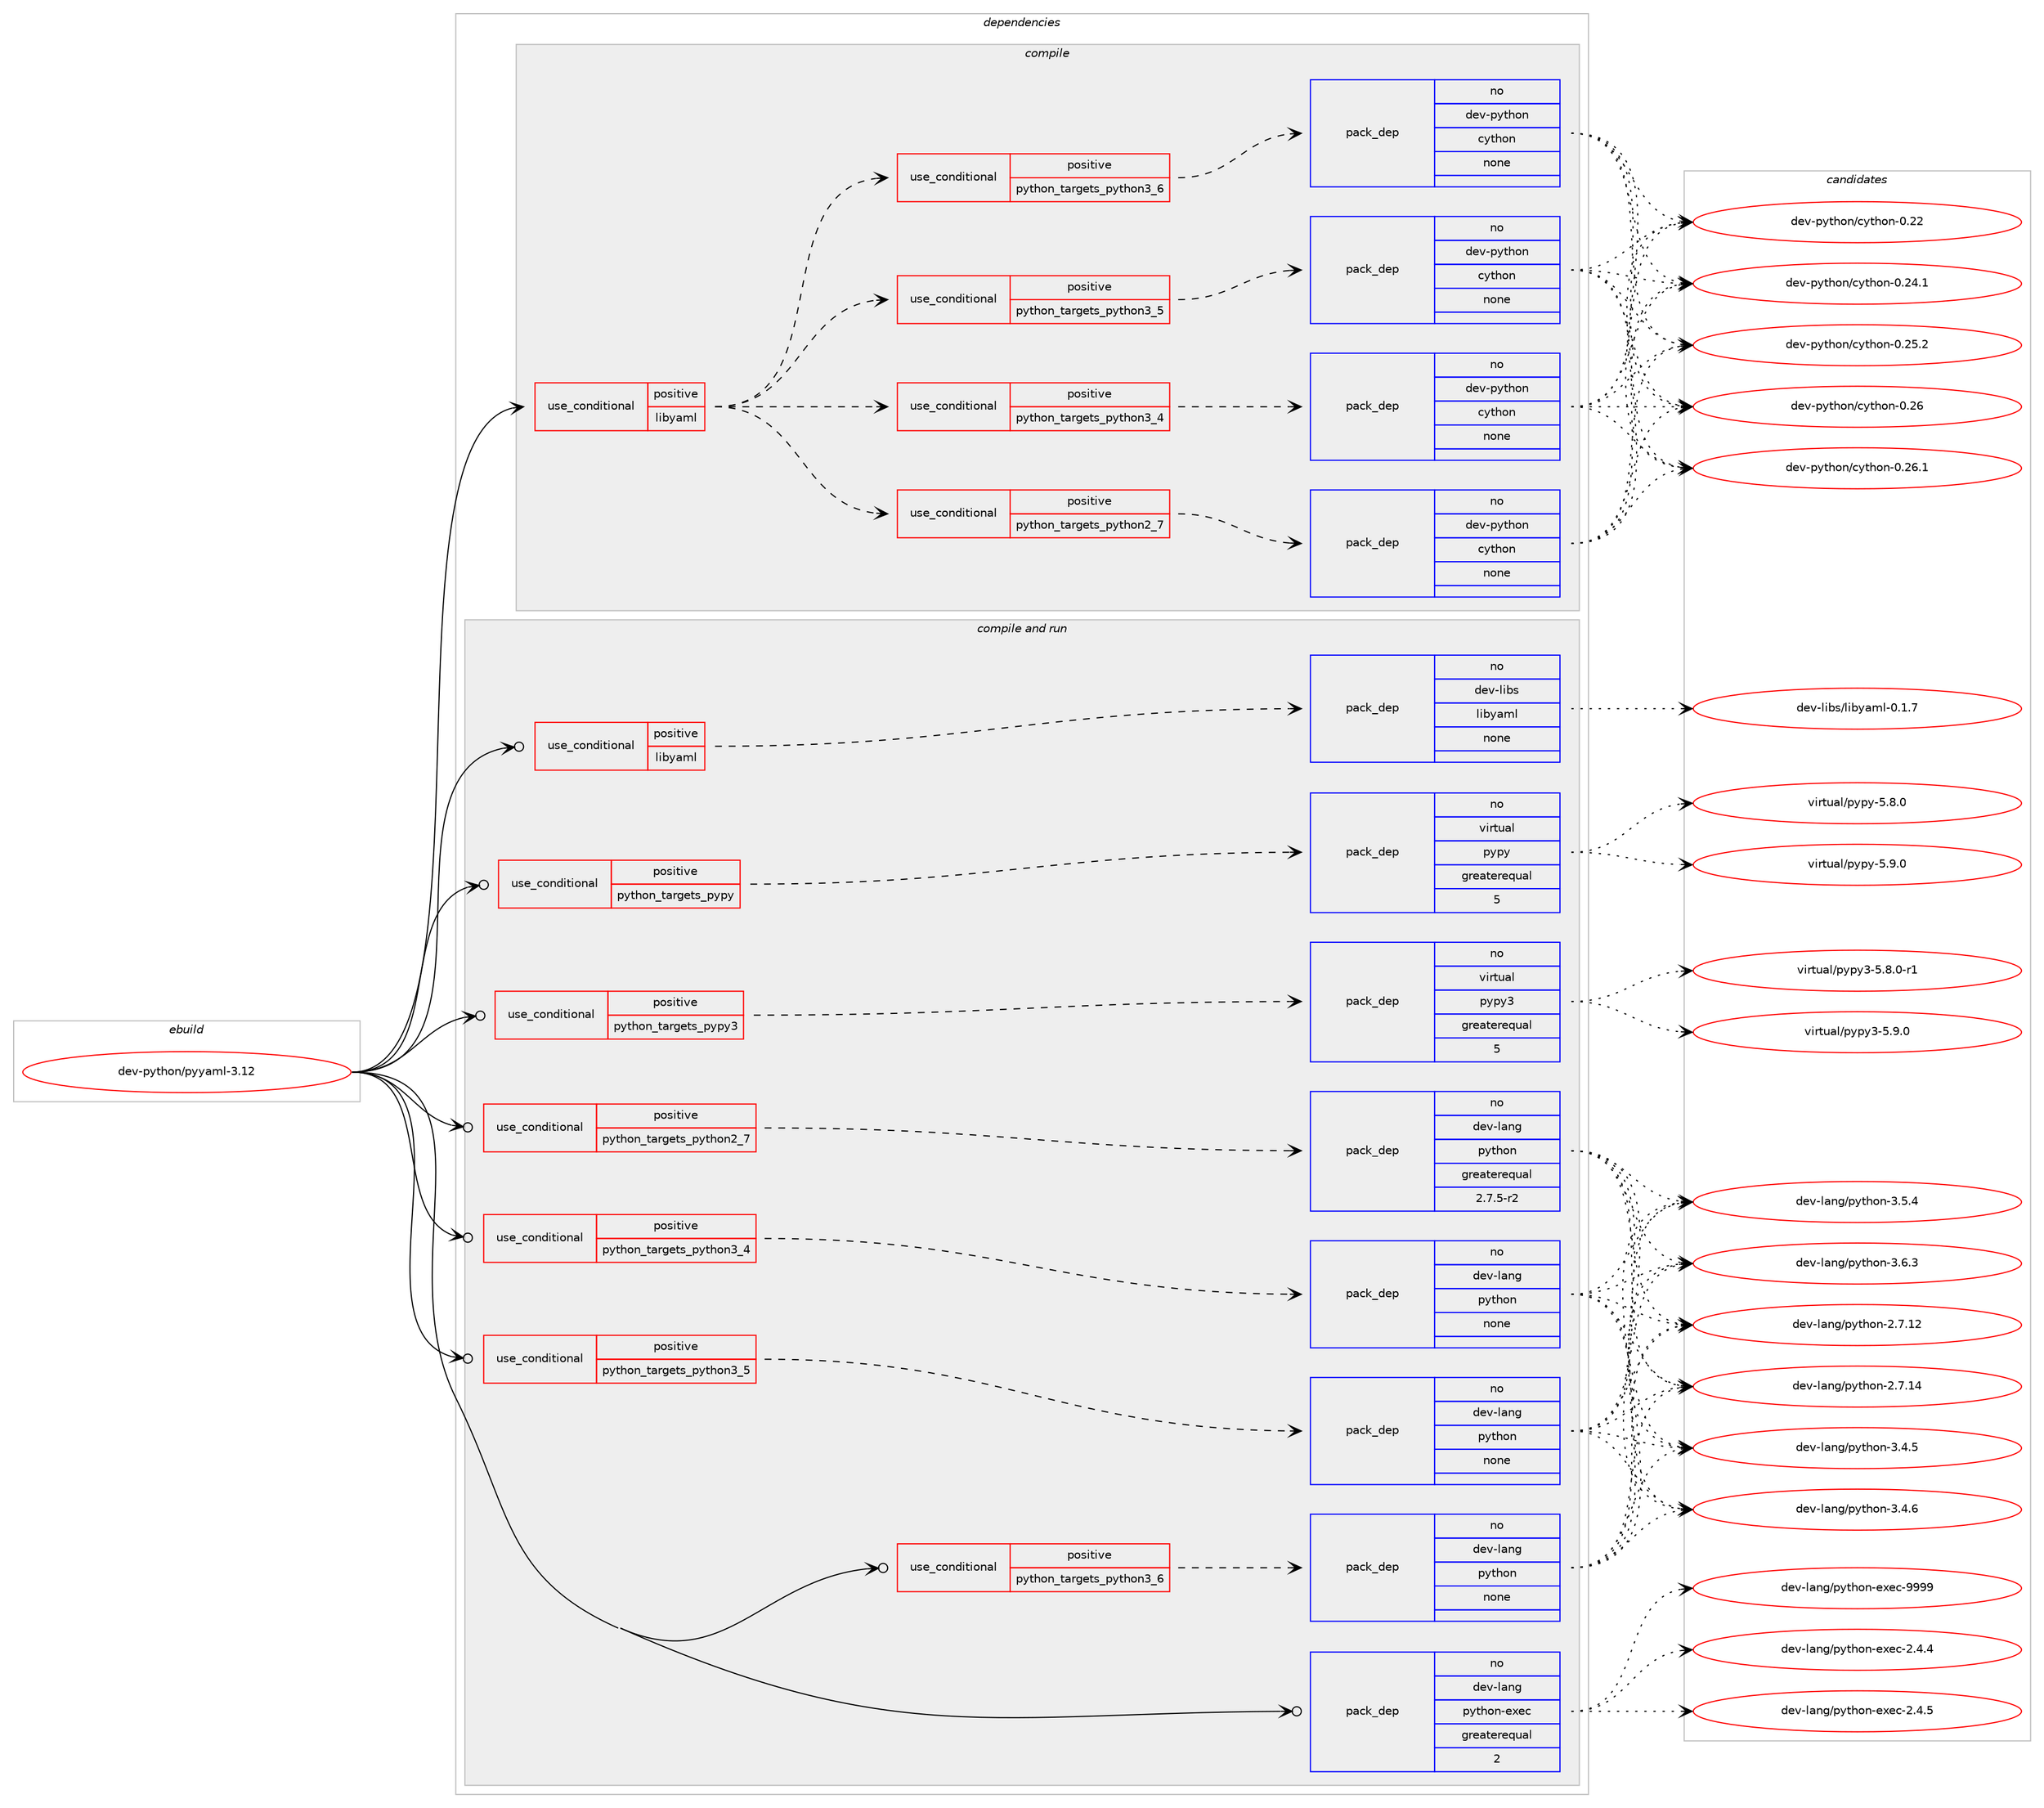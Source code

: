 digraph prolog {

# *************
# Graph options
# *************

newrank=true;
concentrate=true;
compound=true;
graph [rankdir=LR,fontname=Helvetica,fontsize=10,ranksep=1.5];#, ranksep=2.5, nodesep=0.2];
edge  [arrowhead=vee];
node  [fontname=Helvetica,fontsize=10];

# **********
# The ebuild
# **********

subgraph cluster_leftcol {
color=gray;
rank=same;
label=<<i>ebuild</i>>;
id [label="dev-python/pyyaml-3.12", color=red, width=4, href="../dev-python/pyyaml-3.12.svg"];
}

# ****************
# The dependencies
# ****************

subgraph cluster_midcol {
color=gray;
label=<<i>dependencies</i>>;
subgraph cluster_compile {
fillcolor="#eeeeee";
style=filled;
label=<<i>compile</i>>;
subgraph cond40628 {
dependency184241 [label=<<TABLE BORDER="0" CELLBORDER="1" CELLSPACING="0" CELLPADDING="4"><TR><TD ROWSPAN="3" CELLPADDING="10">use_conditional</TD></TR><TR><TD>positive</TD></TR><TR><TD>libyaml</TD></TR></TABLE>>, shape=none, color=red];
subgraph cond40629 {
dependency184242 [label=<<TABLE BORDER="0" CELLBORDER="1" CELLSPACING="0" CELLPADDING="4"><TR><TD ROWSPAN="3" CELLPADDING="10">use_conditional</TD></TR><TR><TD>positive</TD></TR><TR><TD>python_targets_python2_7</TD></TR></TABLE>>, shape=none, color=red];
subgraph pack139662 {
dependency184243 [label=<<TABLE BORDER="0" CELLBORDER="1" CELLSPACING="0" CELLPADDING="4" WIDTH="220"><TR><TD ROWSPAN="6" CELLPADDING="30">pack_dep</TD></TR><TR><TD WIDTH="110">no</TD></TR><TR><TD>dev-python</TD></TR><TR><TD>cython</TD></TR><TR><TD>none</TD></TR><TR><TD></TD></TR></TABLE>>, shape=none, color=blue];
}
dependency184242:e -> dependency184243:w [weight=20,style="dashed",arrowhead="vee"];
}
dependency184241:e -> dependency184242:w [weight=20,style="dashed",arrowhead="vee"];
subgraph cond40630 {
dependency184244 [label=<<TABLE BORDER="0" CELLBORDER="1" CELLSPACING="0" CELLPADDING="4"><TR><TD ROWSPAN="3" CELLPADDING="10">use_conditional</TD></TR><TR><TD>positive</TD></TR><TR><TD>python_targets_python3_4</TD></TR></TABLE>>, shape=none, color=red];
subgraph pack139663 {
dependency184245 [label=<<TABLE BORDER="0" CELLBORDER="1" CELLSPACING="0" CELLPADDING="4" WIDTH="220"><TR><TD ROWSPAN="6" CELLPADDING="30">pack_dep</TD></TR><TR><TD WIDTH="110">no</TD></TR><TR><TD>dev-python</TD></TR><TR><TD>cython</TD></TR><TR><TD>none</TD></TR><TR><TD></TD></TR></TABLE>>, shape=none, color=blue];
}
dependency184244:e -> dependency184245:w [weight=20,style="dashed",arrowhead="vee"];
}
dependency184241:e -> dependency184244:w [weight=20,style="dashed",arrowhead="vee"];
subgraph cond40631 {
dependency184246 [label=<<TABLE BORDER="0" CELLBORDER="1" CELLSPACING="0" CELLPADDING="4"><TR><TD ROWSPAN="3" CELLPADDING="10">use_conditional</TD></TR><TR><TD>positive</TD></TR><TR><TD>python_targets_python3_5</TD></TR></TABLE>>, shape=none, color=red];
subgraph pack139664 {
dependency184247 [label=<<TABLE BORDER="0" CELLBORDER="1" CELLSPACING="0" CELLPADDING="4" WIDTH="220"><TR><TD ROWSPAN="6" CELLPADDING="30">pack_dep</TD></TR><TR><TD WIDTH="110">no</TD></TR><TR><TD>dev-python</TD></TR><TR><TD>cython</TD></TR><TR><TD>none</TD></TR><TR><TD></TD></TR></TABLE>>, shape=none, color=blue];
}
dependency184246:e -> dependency184247:w [weight=20,style="dashed",arrowhead="vee"];
}
dependency184241:e -> dependency184246:w [weight=20,style="dashed",arrowhead="vee"];
subgraph cond40632 {
dependency184248 [label=<<TABLE BORDER="0" CELLBORDER="1" CELLSPACING="0" CELLPADDING="4"><TR><TD ROWSPAN="3" CELLPADDING="10">use_conditional</TD></TR><TR><TD>positive</TD></TR><TR><TD>python_targets_python3_6</TD></TR></TABLE>>, shape=none, color=red];
subgraph pack139665 {
dependency184249 [label=<<TABLE BORDER="0" CELLBORDER="1" CELLSPACING="0" CELLPADDING="4" WIDTH="220"><TR><TD ROWSPAN="6" CELLPADDING="30">pack_dep</TD></TR><TR><TD WIDTH="110">no</TD></TR><TR><TD>dev-python</TD></TR><TR><TD>cython</TD></TR><TR><TD>none</TD></TR><TR><TD></TD></TR></TABLE>>, shape=none, color=blue];
}
dependency184248:e -> dependency184249:w [weight=20,style="dashed",arrowhead="vee"];
}
dependency184241:e -> dependency184248:w [weight=20,style="dashed",arrowhead="vee"];
}
id:e -> dependency184241:w [weight=20,style="solid",arrowhead="vee"];
}
subgraph cluster_compileandrun {
fillcolor="#eeeeee";
style=filled;
label=<<i>compile and run</i>>;
subgraph cond40633 {
dependency184250 [label=<<TABLE BORDER="0" CELLBORDER="1" CELLSPACING="0" CELLPADDING="4"><TR><TD ROWSPAN="3" CELLPADDING="10">use_conditional</TD></TR><TR><TD>positive</TD></TR><TR><TD>libyaml</TD></TR></TABLE>>, shape=none, color=red];
subgraph pack139666 {
dependency184251 [label=<<TABLE BORDER="0" CELLBORDER="1" CELLSPACING="0" CELLPADDING="4" WIDTH="220"><TR><TD ROWSPAN="6" CELLPADDING="30">pack_dep</TD></TR><TR><TD WIDTH="110">no</TD></TR><TR><TD>dev-libs</TD></TR><TR><TD>libyaml</TD></TR><TR><TD>none</TD></TR><TR><TD></TD></TR></TABLE>>, shape=none, color=blue];
}
dependency184250:e -> dependency184251:w [weight=20,style="dashed",arrowhead="vee"];
}
id:e -> dependency184250:w [weight=20,style="solid",arrowhead="odotvee"];
subgraph cond40634 {
dependency184252 [label=<<TABLE BORDER="0" CELLBORDER="1" CELLSPACING="0" CELLPADDING="4"><TR><TD ROWSPAN="3" CELLPADDING="10">use_conditional</TD></TR><TR><TD>positive</TD></TR><TR><TD>python_targets_pypy</TD></TR></TABLE>>, shape=none, color=red];
subgraph pack139667 {
dependency184253 [label=<<TABLE BORDER="0" CELLBORDER="1" CELLSPACING="0" CELLPADDING="4" WIDTH="220"><TR><TD ROWSPAN="6" CELLPADDING="30">pack_dep</TD></TR><TR><TD WIDTH="110">no</TD></TR><TR><TD>virtual</TD></TR><TR><TD>pypy</TD></TR><TR><TD>greaterequal</TD></TR><TR><TD>5</TD></TR></TABLE>>, shape=none, color=blue];
}
dependency184252:e -> dependency184253:w [weight=20,style="dashed",arrowhead="vee"];
}
id:e -> dependency184252:w [weight=20,style="solid",arrowhead="odotvee"];
subgraph cond40635 {
dependency184254 [label=<<TABLE BORDER="0" CELLBORDER="1" CELLSPACING="0" CELLPADDING="4"><TR><TD ROWSPAN="3" CELLPADDING="10">use_conditional</TD></TR><TR><TD>positive</TD></TR><TR><TD>python_targets_pypy3</TD></TR></TABLE>>, shape=none, color=red];
subgraph pack139668 {
dependency184255 [label=<<TABLE BORDER="0" CELLBORDER="1" CELLSPACING="0" CELLPADDING="4" WIDTH="220"><TR><TD ROWSPAN="6" CELLPADDING="30">pack_dep</TD></TR><TR><TD WIDTH="110">no</TD></TR><TR><TD>virtual</TD></TR><TR><TD>pypy3</TD></TR><TR><TD>greaterequal</TD></TR><TR><TD>5</TD></TR></TABLE>>, shape=none, color=blue];
}
dependency184254:e -> dependency184255:w [weight=20,style="dashed",arrowhead="vee"];
}
id:e -> dependency184254:w [weight=20,style="solid",arrowhead="odotvee"];
subgraph cond40636 {
dependency184256 [label=<<TABLE BORDER="0" CELLBORDER="1" CELLSPACING="0" CELLPADDING="4"><TR><TD ROWSPAN="3" CELLPADDING="10">use_conditional</TD></TR><TR><TD>positive</TD></TR><TR><TD>python_targets_python2_7</TD></TR></TABLE>>, shape=none, color=red];
subgraph pack139669 {
dependency184257 [label=<<TABLE BORDER="0" CELLBORDER="1" CELLSPACING="0" CELLPADDING="4" WIDTH="220"><TR><TD ROWSPAN="6" CELLPADDING="30">pack_dep</TD></TR><TR><TD WIDTH="110">no</TD></TR><TR><TD>dev-lang</TD></TR><TR><TD>python</TD></TR><TR><TD>greaterequal</TD></TR><TR><TD>2.7.5-r2</TD></TR></TABLE>>, shape=none, color=blue];
}
dependency184256:e -> dependency184257:w [weight=20,style="dashed",arrowhead="vee"];
}
id:e -> dependency184256:w [weight=20,style="solid",arrowhead="odotvee"];
subgraph cond40637 {
dependency184258 [label=<<TABLE BORDER="0" CELLBORDER="1" CELLSPACING="0" CELLPADDING="4"><TR><TD ROWSPAN="3" CELLPADDING="10">use_conditional</TD></TR><TR><TD>positive</TD></TR><TR><TD>python_targets_python3_4</TD></TR></TABLE>>, shape=none, color=red];
subgraph pack139670 {
dependency184259 [label=<<TABLE BORDER="0" CELLBORDER="1" CELLSPACING="0" CELLPADDING="4" WIDTH="220"><TR><TD ROWSPAN="6" CELLPADDING="30">pack_dep</TD></TR><TR><TD WIDTH="110">no</TD></TR><TR><TD>dev-lang</TD></TR><TR><TD>python</TD></TR><TR><TD>none</TD></TR><TR><TD></TD></TR></TABLE>>, shape=none, color=blue];
}
dependency184258:e -> dependency184259:w [weight=20,style="dashed",arrowhead="vee"];
}
id:e -> dependency184258:w [weight=20,style="solid",arrowhead="odotvee"];
subgraph cond40638 {
dependency184260 [label=<<TABLE BORDER="0" CELLBORDER="1" CELLSPACING="0" CELLPADDING="4"><TR><TD ROWSPAN="3" CELLPADDING="10">use_conditional</TD></TR><TR><TD>positive</TD></TR><TR><TD>python_targets_python3_5</TD></TR></TABLE>>, shape=none, color=red];
subgraph pack139671 {
dependency184261 [label=<<TABLE BORDER="0" CELLBORDER="1" CELLSPACING="0" CELLPADDING="4" WIDTH="220"><TR><TD ROWSPAN="6" CELLPADDING="30">pack_dep</TD></TR><TR><TD WIDTH="110">no</TD></TR><TR><TD>dev-lang</TD></TR><TR><TD>python</TD></TR><TR><TD>none</TD></TR><TR><TD></TD></TR></TABLE>>, shape=none, color=blue];
}
dependency184260:e -> dependency184261:w [weight=20,style="dashed",arrowhead="vee"];
}
id:e -> dependency184260:w [weight=20,style="solid",arrowhead="odotvee"];
subgraph cond40639 {
dependency184262 [label=<<TABLE BORDER="0" CELLBORDER="1" CELLSPACING="0" CELLPADDING="4"><TR><TD ROWSPAN="3" CELLPADDING="10">use_conditional</TD></TR><TR><TD>positive</TD></TR><TR><TD>python_targets_python3_6</TD></TR></TABLE>>, shape=none, color=red];
subgraph pack139672 {
dependency184263 [label=<<TABLE BORDER="0" CELLBORDER="1" CELLSPACING="0" CELLPADDING="4" WIDTH="220"><TR><TD ROWSPAN="6" CELLPADDING="30">pack_dep</TD></TR><TR><TD WIDTH="110">no</TD></TR><TR><TD>dev-lang</TD></TR><TR><TD>python</TD></TR><TR><TD>none</TD></TR><TR><TD></TD></TR></TABLE>>, shape=none, color=blue];
}
dependency184262:e -> dependency184263:w [weight=20,style="dashed",arrowhead="vee"];
}
id:e -> dependency184262:w [weight=20,style="solid",arrowhead="odotvee"];
subgraph pack139673 {
dependency184264 [label=<<TABLE BORDER="0" CELLBORDER="1" CELLSPACING="0" CELLPADDING="4" WIDTH="220"><TR><TD ROWSPAN="6" CELLPADDING="30">pack_dep</TD></TR><TR><TD WIDTH="110">no</TD></TR><TR><TD>dev-lang</TD></TR><TR><TD>python-exec</TD></TR><TR><TD>greaterequal</TD></TR><TR><TD>2</TD></TR></TABLE>>, shape=none, color=blue];
}
id:e -> dependency184264:w [weight=20,style="solid",arrowhead="odotvee"];
}
subgraph cluster_run {
fillcolor="#eeeeee";
style=filled;
label=<<i>run</i>>;
}
}

# **************
# The candidates
# **************

subgraph cluster_choices {
rank=same;
color=gray;
label=<<i>candidates</i>>;

subgraph choice139662 {
color=black;
nodesep=1;
choice1001011184511212111610411111047991211161041111104548465050 [label="dev-python/cython-0.22", color=red, width=4,href="../dev-python/cython-0.22.svg"];
choice10010111845112121116104111110479912111610411111045484650524649 [label="dev-python/cython-0.24.1", color=red, width=4,href="../dev-python/cython-0.24.1.svg"];
choice10010111845112121116104111110479912111610411111045484650534650 [label="dev-python/cython-0.25.2", color=red, width=4,href="../dev-python/cython-0.25.2.svg"];
choice1001011184511212111610411111047991211161041111104548465054 [label="dev-python/cython-0.26", color=red, width=4,href="../dev-python/cython-0.26.svg"];
choice10010111845112121116104111110479912111610411111045484650544649 [label="dev-python/cython-0.26.1", color=red, width=4,href="../dev-python/cython-0.26.1.svg"];
dependency184243:e -> choice1001011184511212111610411111047991211161041111104548465050:w [style=dotted,weight="100"];
dependency184243:e -> choice10010111845112121116104111110479912111610411111045484650524649:w [style=dotted,weight="100"];
dependency184243:e -> choice10010111845112121116104111110479912111610411111045484650534650:w [style=dotted,weight="100"];
dependency184243:e -> choice1001011184511212111610411111047991211161041111104548465054:w [style=dotted,weight="100"];
dependency184243:e -> choice10010111845112121116104111110479912111610411111045484650544649:w [style=dotted,weight="100"];
}
subgraph choice139663 {
color=black;
nodesep=1;
choice1001011184511212111610411111047991211161041111104548465050 [label="dev-python/cython-0.22", color=red, width=4,href="../dev-python/cython-0.22.svg"];
choice10010111845112121116104111110479912111610411111045484650524649 [label="dev-python/cython-0.24.1", color=red, width=4,href="../dev-python/cython-0.24.1.svg"];
choice10010111845112121116104111110479912111610411111045484650534650 [label="dev-python/cython-0.25.2", color=red, width=4,href="../dev-python/cython-0.25.2.svg"];
choice1001011184511212111610411111047991211161041111104548465054 [label="dev-python/cython-0.26", color=red, width=4,href="../dev-python/cython-0.26.svg"];
choice10010111845112121116104111110479912111610411111045484650544649 [label="dev-python/cython-0.26.1", color=red, width=4,href="../dev-python/cython-0.26.1.svg"];
dependency184245:e -> choice1001011184511212111610411111047991211161041111104548465050:w [style=dotted,weight="100"];
dependency184245:e -> choice10010111845112121116104111110479912111610411111045484650524649:w [style=dotted,weight="100"];
dependency184245:e -> choice10010111845112121116104111110479912111610411111045484650534650:w [style=dotted,weight="100"];
dependency184245:e -> choice1001011184511212111610411111047991211161041111104548465054:w [style=dotted,weight="100"];
dependency184245:e -> choice10010111845112121116104111110479912111610411111045484650544649:w [style=dotted,weight="100"];
}
subgraph choice139664 {
color=black;
nodesep=1;
choice1001011184511212111610411111047991211161041111104548465050 [label="dev-python/cython-0.22", color=red, width=4,href="../dev-python/cython-0.22.svg"];
choice10010111845112121116104111110479912111610411111045484650524649 [label="dev-python/cython-0.24.1", color=red, width=4,href="../dev-python/cython-0.24.1.svg"];
choice10010111845112121116104111110479912111610411111045484650534650 [label="dev-python/cython-0.25.2", color=red, width=4,href="../dev-python/cython-0.25.2.svg"];
choice1001011184511212111610411111047991211161041111104548465054 [label="dev-python/cython-0.26", color=red, width=4,href="../dev-python/cython-0.26.svg"];
choice10010111845112121116104111110479912111610411111045484650544649 [label="dev-python/cython-0.26.1", color=red, width=4,href="../dev-python/cython-0.26.1.svg"];
dependency184247:e -> choice1001011184511212111610411111047991211161041111104548465050:w [style=dotted,weight="100"];
dependency184247:e -> choice10010111845112121116104111110479912111610411111045484650524649:w [style=dotted,weight="100"];
dependency184247:e -> choice10010111845112121116104111110479912111610411111045484650534650:w [style=dotted,weight="100"];
dependency184247:e -> choice1001011184511212111610411111047991211161041111104548465054:w [style=dotted,weight="100"];
dependency184247:e -> choice10010111845112121116104111110479912111610411111045484650544649:w [style=dotted,weight="100"];
}
subgraph choice139665 {
color=black;
nodesep=1;
choice1001011184511212111610411111047991211161041111104548465050 [label="dev-python/cython-0.22", color=red, width=4,href="../dev-python/cython-0.22.svg"];
choice10010111845112121116104111110479912111610411111045484650524649 [label="dev-python/cython-0.24.1", color=red, width=4,href="../dev-python/cython-0.24.1.svg"];
choice10010111845112121116104111110479912111610411111045484650534650 [label="dev-python/cython-0.25.2", color=red, width=4,href="../dev-python/cython-0.25.2.svg"];
choice1001011184511212111610411111047991211161041111104548465054 [label="dev-python/cython-0.26", color=red, width=4,href="../dev-python/cython-0.26.svg"];
choice10010111845112121116104111110479912111610411111045484650544649 [label="dev-python/cython-0.26.1", color=red, width=4,href="../dev-python/cython-0.26.1.svg"];
dependency184249:e -> choice1001011184511212111610411111047991211161041111104548465050:w [style=dotted,weight="100"];
dependency184249:e -> choice10010111845112121116104111110479912111610411111045484650524649:w [style=dotted,weight="100"];
dependency184249:e -> choice10010111845112121116104111110479912111610411111045484650534650:w [style=dotted,weight="100"];
dependency184249:e -> choice1001011184511212111610411111047991211161041111104548465054:w [style=dotted,weight="100"];
dependency184249:e -> choice10010111845112121116104111110479912111610411111045484650544649:w [style=dotted,weight="100"];
}
subgraph choice139666 {
color=black;
nodesep=1;
choice1001011184510810598115471081059812197109108454846494655 [label="dev-libs/libyaml-0.1.7", color=red, width=4,href="../dev-libs/libyaml-0.1.7.svg"];
dependency184251:e -> choice1001011184510810598115471081059812197109108454846494655:w [style=dotted,weight="100"];
}
subgraph choice139667 {
color=black;
nodesep=1;
choice1181051141161179710847112121112121455346564648 [label="virtual/pypy-5.8.0", color=red, width=4,href="../virtual/pypy-5.8.0.svg"];
choice1181051141161179710847112121112121455346574648 [label="virtual/pypy-5.9.0", color=red, width=4,href="../virtual/pypy-5.9.0.svg"];
dependency184253:e -> choice1181051141161179710847112121112121455346564648:w [style=dotted,weight="100"];
dependency184253:e -> choice1181051141161179710847112121112121455346574648:w [style=dotted,weight="100"];
}
subgraph choice139668 {
color=black;
nodesep=1;
choice1181051141161179710847112121112121514553465646484511449 [label="virtual/pypy3-5.8.0-r1", color=red, width=4,href="../virtual/pypy3-5.8.0-r1.svg"];
choice118105114116117971084711212111212151455346574648 [label="virtual/pypy3-5.9.0", color=red, width=4,href="../virtual/pypy3-5.9.0.svg"];
dependency184255:e -> choice1181051141161179710847112121112121514553465646484511449:w [style=dotted,weight="100"];
dependency184255:e -> choice118105114116117971084711212111212151455346574648:w [style=dotted,weight="100"];
}
subgraph choice139669 {
color=black;
nodesep=1;
choice10010111845108971101034711212111610411111045504655464950 [label="dev-lang/python-2.7.12", color=red, width=4,href="../dev-lang/python-2.7.12.svg"];
choice10010111845108971101034711212111610411111045504655464952 [label="dev-lang/python-2.7.14", color=red, width=4,href="../dev-lang/python-2.7.14.svg"];
choice100101118451089711010347112121116104111110455146524653 [label="dev-lang/python-3.4.5", color=red, width=4,href="../dev-lang/python-3.4.5.svg"];
choice100101118451089711010347112121116104111110455146524654 [label="dev-lang/python-3.4.6", color=red, width=4,href="../dev-lang/python-3.4.6.svg"];
choice100101118451089711010347112121116104111110455146534652 [label="dev-lang/python-3.5.4", color=red, width=4,href="../dev-lang/python-3.5.4.svg"];
choice100101118451089711010347112121116104111110455146544651 [label="dev-lang/python-3.6.3", color=red, width=4,href="../dev-lang/python-3.6.3.svg"];
dependency184257:e -> choice10010111845108971101034711212111610411111045504655464950:w [style=dotted,weight="100"];
dependency184257:e -> choice10010111845108971101034711212111610411111045504655464952:w [style=dotted,weight="100"];
dependency184257:e -> choice100101118451089711010347112121116104111110455146524653:w [style=dotted,weight="100"];
dependency184257:e -> choice100101118451089711010347112121116104111110455146524654:w [style=dotted,weight="100"];
dependency184257:e -> choice100101118451089711010347112121116104111110455146534652:w [style=dotted,weight="100"];
dependency184257:e -> choice100101118451089711010347112121116104111110455146544651:w [style=dotted,weight="100"];
}
subgraph choice139670 {
color=black;
nodesep=1;
choice10010111845108971101034711212111610411111045504655464950 [label="dev-lang/python-2.7.12", color=red, width=4,href="../dev-lang/python-2.7.12.svg"];
choice10010111845108971101034711212111610411111045504655464952 [label="dev-lang/python-2.7.14", color=red, width=4,href="../dev-lang/python-2.7.14.svg"];
choice100101118451089711010347112121116104111110455146524653 [label="dev-lang/python-3.4.5", color=red, width=4,href="../dev-lang/python-3.4.5.svg"];
choice100101118451089711010347112121116104111110455146524654 [label="dev-lang/python-3.4.6", color=red, width=4,href="../dev-lang/python-3.4.6.svg"];
choice100101118451089711010347112121116104111110455146534652 [label="dev-lang/python-3.5.4", color=red, width=4,href="../dev-lang/python-3.5.4.svg"];
choice100101118451089711010347112121116104111110455146544651 [label="dev-lang/python-3.6.3", color=red, width=4,href="../dev-lang/python-3.6.3.svg"];
dependency184259:e -> choice10010111845108971101034711212111610411111045504655464950:w [style=dotted,weight="100"];
dependency184259:e -> choice10010111845108971101034711212111610411111045504655464952:w [style=dotted,weight="100"];
dependency184259:e -> choice100101118451089711010347112121116104111110455146524653:w [style=dotted,weight="100"];
dependency184259:e -> choice100101118451089711010347112121116104111110455146524654:w [style=dotted,weight="100"];
dependency184259:e -> choice100101118451089711010347112121116104111110455146534652:w [style=dotted,weight="100"];
dependency184259:e -> choice100101118451089711010347112121116104111110455146544651:w [style=dotted,weight="100"];
}
subgraph choice139671 {
color=black;
nodesep=1;
choice10010111845108971101034711212111610411111045504655464950 [label="dev-lang/python-2.7.12", color=red, width=4,href="../dev-lang/python-2.7.12.svg"];
choice10010111845108971101034711212111610411111045504655464952 [label="dev-lang/python-2.7.14", color=red, width=4,href="../dev-lang/python-2.7.14.svg"];
choice100101118451089711010347112121116104111110455146524653 [label="dev-lang/python-3.4.5", color=red, width=4,href="../dev-lang/python-3.4.5.svg"];
choice100101118451089711010347112121116104111110455146524654 [label="dev-lang/python-3.4.6", color=red, width=4,href="../dev-lang/python-3.4.6.svg"];
choice100101118451089711010347112121116104111110455146534652 [label="dev-lang/python-3.5.4", color=red, width=4,href="../dev-lang/python-3.5.4.svg"];
choice100101118451089711010347112121116104111110455146544651 [label="dev-lang/python-3.6.3", color=red, width=4,href="../dev-lang/python-3.6.3.svg"];
dependency184261:e -> choice10010111845108971101034711212111610411111045504655464950:w [style=dotted,weight="100"];
dependency184261:e -> choice10010111845108971101034711212111610411111045504655464952:w [style=dotted,weight="100"];
dependency184261:e -> choice100101118451089711010347112121116104111110455146524653:w [style=dotted,weight="100"];
dependency184261:e -> choice100101118451089711010347112121116104111110455146524654:w [style=dotted,weight="100"];
dependency184261:e -> choice100101118451089711010347112121116104111110455146534652:w [style=dotted,weight="100"];
dependency184261:e -> choice100101118451089711010347112121116104111110455146544651:w [style=dotted,weight="100"];
}
subgraph choice139672 {
color=black;
nodesep=1;
choice10010111845108971101034711212111610411111045504655464950 [label="dev-lang/python-2.7.12", color=red, width=4,href="../dev-lang/python-2.7.12.svg"];
choice10010111845108971101034711212111610411111045504655464952 [label="dev-lang/python-2.7.14", color=red, width=4,href="../dev-lang/python-2.7.14.svg"];
choice100101118451089711010347112121116104111110455146524653 [label="dev-lang/python-3.4.5", color=red, width=4,href="../dev-lang/python-3.4.5.svg"];
choice100101118451089711010347112121116104111110455146524654 [label="dev-lang/python-3.4.6", color=red, width=4,href="../dev-lang/python-3.4.6.svg"];
choice100101118451089711010347112121116104111110455146534652 [label="dev-lang/python-3.5.4", color=red, width=4,href="../dev-lang/python-3.5.4.svg"];
choice100101118451089711010347112121116104111110455146544651 [label="dev-lang/python-3.6.3", color=red, width=4,href="../dev-lang/python-3.6.3.svg"];
dependency184263:e -> choice10010111845108971101034711212111610411111045504655464950:w [style=dotted,weight="100"];
dependency184263:e -> choice10010111845108971101034711212111610411111045504655464952:w [style=dotted,weight="100"];
dependency184263:e -> choice100101118451089711010347112121116104111110455146524653:w [style=dotted,weight="100"];
dependency184263:e -> choice100101118451089711010347112121116104111110455146524654:w [style=dotted,weight="100"];
dependency184263:e -> choice100101118451089711010347112121116104111110455146534652:w [style=dotted,weight="100"];
dependency184263:e -> choice100101118451089711010347112121116104111110455146544651:w [style=dotted,weight="100"];
}
subgraph choice139673 {
color=black;
nodesep=1;
choice1001011184510897110103471121211161041111104510112010199455046524652 [label="dev-lang/python-exec-2.4.4", color=red, width=4,href="../dev-lang/python-exec-2.4.4.svg"];
choice1001011184510897110103471121211161041111104510112010199455046524653 [label="dev-lang/python-exec-2.4.5", color=red, width=4,href="../dev-lang/python-exec-2.4.5.svg"];
choice10010111845108971101034711212111610411111045101120101994557575757 [label="dev-lang/python-exec-9999", color=red, width=4,href="../dev-lang/python-exec-9999.svg"];
dependency184264:e -> choice1001011184510897110103471121211161041111104510112010199455046524652:w [style=dotted,weight="100"];
dependency184264:e -> choice1001011184510897110103471121211161041111104510112010199455046524653:w [style=dotted,weight="100"];
dependency184264:e -> choice10010111845108971101034711212111610411111045101120101994557575757:w [style=dotted,weight="100"];
}
}

}
